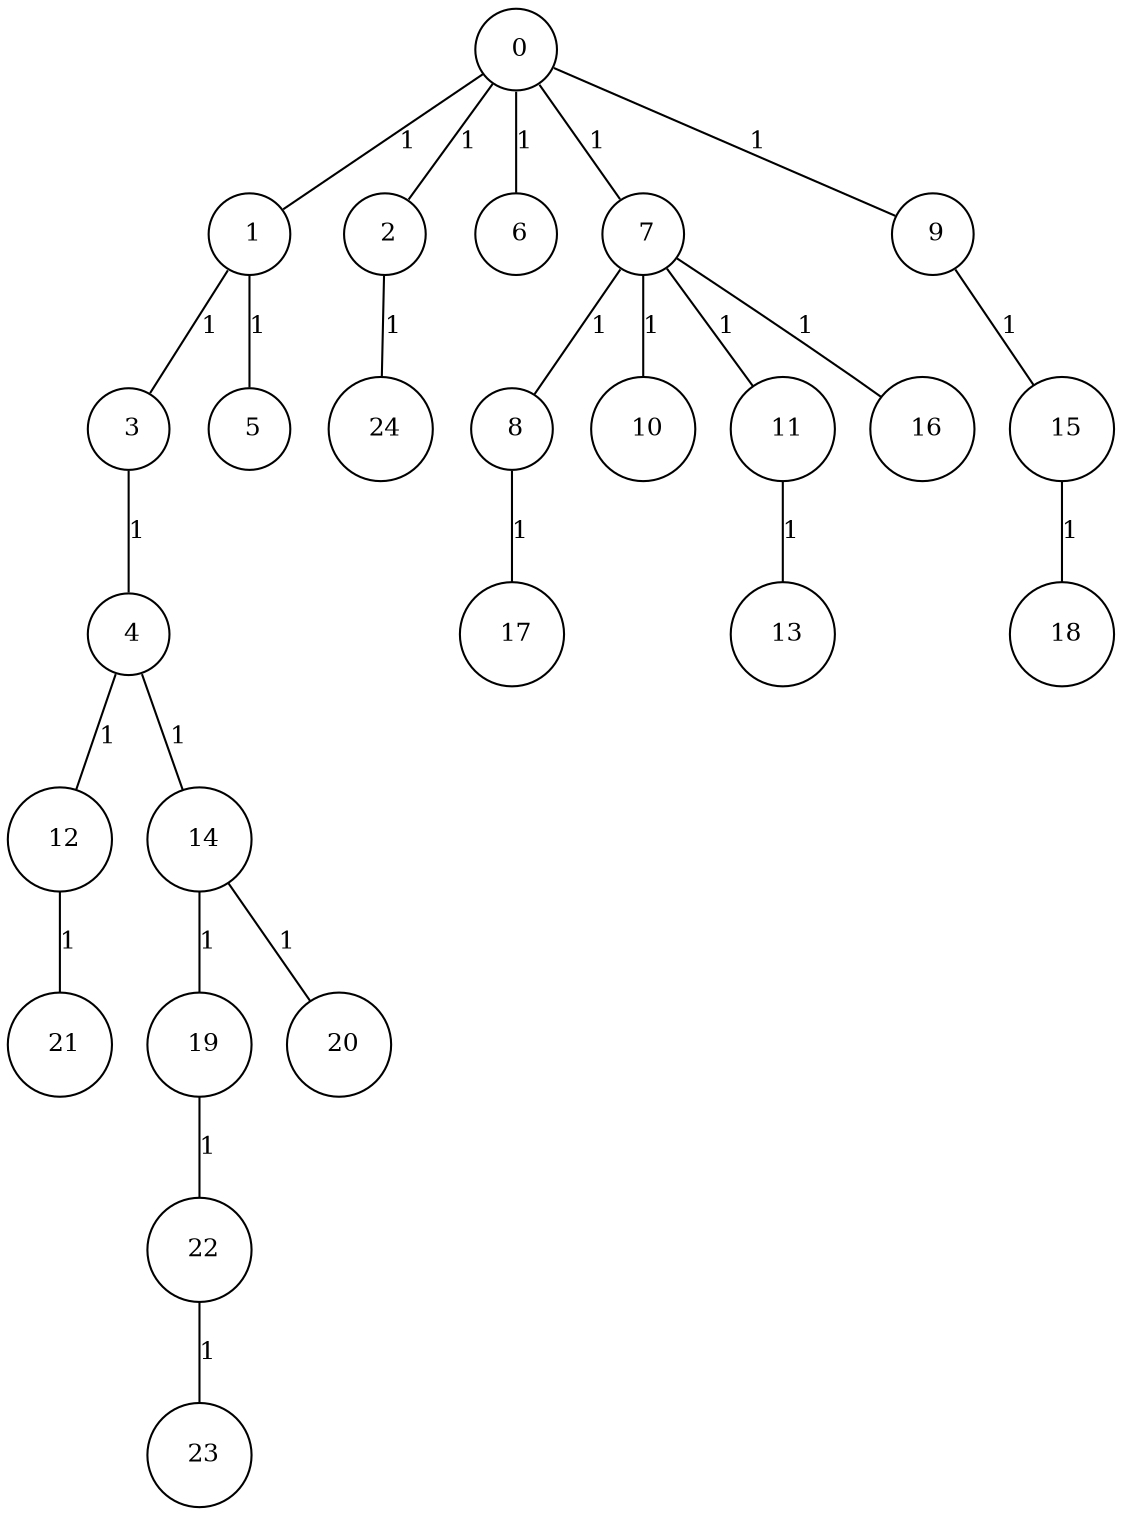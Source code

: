 graph G {
size="8.5,11;"
ratio = "expand;"
fixedsize="true;"
overlap="scale;"
node[shape=circle,width=.12,hight=.12,fontsize=12]
edge[fontsize=12]

0[label=" 0" color=black, pos="0.10775233,2.8799168!"];
1[label=" 1" color=black, pos="0.33197644,1.9692724!"];
2[label=" 2" color=black, pos="0.93103235,1.4349658!"];
3[label=" 3" color=black, pos="0.51569846,2.7674288!"];
4[label=" 4" color=black, pos="2.9412003,0.90945813!"];
5[label=" 5" color=black, pos="0.14481298,1.6183727!"];
6[label=" 6" color=black, pos="2.5576248,1.9752389!"];
7[label=" 7" color=black, pos="1.6860191,1.1653384!"];
8[label=" 8" color=black, pos="0.67980435,0.1167897!"];
9[label=" 9" color=black, pos="2.2701488,0.89762984!"];
10[label=" 10" color=black, pos="2.0220169,2.7373103!"];
11[label=" 11" color=black, pos="0.20550732,1.9447213!"];
12[label=" 12" color=black, pos="1.9436571,1.7883716!"];
13[label=" 13" color=black, pos="2.7073481,1.2137223!"];
14[label=" 14" color=black, pos="0.42482478,2.5074068!"];
15[label=" 15" color=black, pos="0.93297783,1.9046152!"];
16[label=" 16" color=black, pos="0.71800043,0.62456297!"];
17[label=" 17" color=black, pos="2.107467,0.18933044!"];
18[label=" 18" color=black, pos="0.85478841,0.66719921!"];
19[label=" 19" color=black, pos="2.4313798,2.2070033!"];
20[label=" 20" color=black, pos="0.46609987,1.463507!"];
21[label=" 21" color=black, pos="2.4021192,1.4384208!"];
22[label=" 22" color=black, pos="2.8661905,2.9377878!"];
23[label=" 23" color=black, pos="0.6185728,1.4119505!"];
24[label=" 24" color=black, pos="2.863808,0.32472248!"];
0--1[label="1"]
0--2[label="1"]
0--6[label="1"]
0--7[label="1"]
0--9[label="1"]
1--3[label="1"]
1--5[label="1"]
2--24[label="1"]
3--4[label="1"]
4--12[label="1"]
4--14[label="1"]
7--8[label="1"]
7--10[label="1"]
7--11[label="1"]
7--16[label="1"]
8--17[label="1"]
9--15[label="1"]
11--13[label="1"]
12--21[label="1"]
14--19[label="1"]
14--20[label="1"]
15--18[label="1"]
19--22[label="1"]
22--23[label="1"]

}
